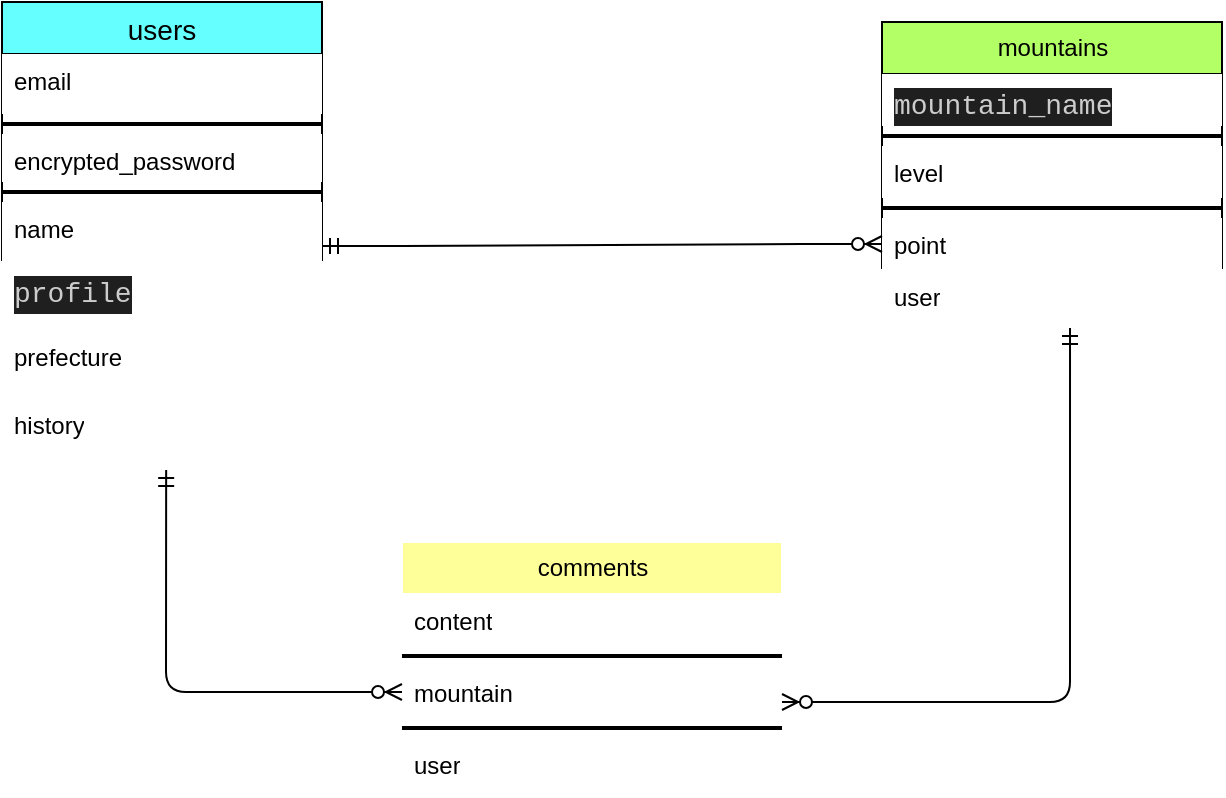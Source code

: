 <mxfile version="21.6.1" type="github">
  <diagram id="cKDSw99Oe8og72lqF9et" name="ページ1">
    <mxGraphModel dx="880" dy="484" grid="1" gridSize="10" guides="1" tooltips="1" connect="1" arrows="1" fold="1" page="1" pageScale="1" pageWidth="827" pageHeight="1169" math="0" shadow="0">
      <root>
        <mxCell id="0" />
        <mxCell id="1" parent="0" />
        <mxCell id="15" value="&lt;font color=&quot;#000000&quot;&gt;comments&lt;/font&gt;" style="swimlane;fontStyle=0;childLayout=stackLayout;horizontal=1;startSize=26;fillColor=#FFFF99;horizontalStack=0;resizeParent=1;resizeParentMax=0;resizeLast=0;collapsible=1;marginBottom=0;html=1;strokeColor=#FFFFFF;" parent="1" vertex="1">
          <mxGeometry x="300" y="320" width="190" height="124" as="geometry" />
        </mxCell>
        <mxCell id="16" value="content" style="text;strokeColor=none;fillColor=default;align=left;verticalAlign=top;spacingLeft=4;spacingRight=4;overflow=hidden;rotatable=0;points=[[0,0.5],[1,0.5]];portConstraint=eastwest;whiteSpace=wrap;html=1;labelBackgroundColor=none;" parent="15" vertex="1">
          <mxGeometry y="26" width="190" height="26" as="geometry" />
        </mxCell>
        <mxCell id="42" value="" style="line;strokeWidth=2;html=1;" parent="15" vertex="1">
          <mxGeometry y="52" width="190" height="10" as="geometry" />
        </mxCell>
        <mxCell id="17" value="mountain" style="text;align=left;verticalAlign=top;spacingLeft=4;spacingRight=4;overflow=hidden;rotatable=0;points=[[0,0.5],[1,0.5]];portConstraint=eastwest;whiteSpace=wrap;html=1;fillColor=default;" parent="15" vertex="1">
          <mxGeometry y="62" width="190" height="26" as="geometry" />
        </mxCell>
        <mxCell id="41" value="" style="line;strokeWidth=2;html=1;" parent="15" vertex="1">
          <mxGeometry y="88" width="190" height="10" as="geometry" />
        </mxCell>
        <mxCell id="18" value="user" style="text;align=left;verticalAlign=top;spacingLeft=4;spacingRight=4;overflow=hidden;rotatable=0;points=[[0,0.5],[1,0.5]];portConstraint=eastwest;whiteSpace=wrap;html=1;fillColor=default;" parent="15" vertex="1">
          <mxGeometry y="98" width="190" height="26" as="geometry" />
        </mxCell>
        <mxCell id="36" value="&lt;font style=&quot;&quot; color=&quot;#000000&quot;&gt;mountains&lt;/font&gt;" style="swimlane;fontStyle=0;childLayout=stackLayout;horizontal=1;startSize=26;fillColor=#B3FF66;horizontalStack=0;resizeParent=1;resizeParentMax=0;resizeLast=0;collapsible=1;marginBottom=0;html=1;" parent="1" vertex="1">
          <mxGeometry x="540" y="60" width="170" height="124" as="geometry" />
        </mxCell>
        <mxCell id="37" value="&lt;div style=&quot;color: rgb(204, 204, 204); background-color: rgb(31, 31, 31); font-family: Consolas, &amp;quot;Courier New&amp;quot;, monospace; font-size: 14px; line-height: 19px;&quot;&gt;mountain_name&lt;/div&gt;" style="text;align=left;verticalAlign=top;spacingLeft=4;spacingRight=4;overflow=hidden;rotatable=0;points=[[0,0.5],[1,0.5]];portConstraint=eastwest;whiteSpace=wrap;html=1;fillColor=default;" parent="36" vertex="1">
          <mxGeometry y="26" width="170" height="26" as="geometry" />
        </mxCell>
        <mxCell id="40" value="" style="line;strokeWidth=2;html=1;" parent="36" vertex="1">
          <mxGeometry y="52" width="170" height="10" as="geometry" />
        </mxCell>
        <mxCell id="38" value="level" style="text;strokeColor=none;fillColor=default;align=left;verticalAlign=top;spacingLeft=4;spacingRight=4;overflow=hidden;rotatable=0;points=[[0,0.5],[1,0.5]];portConstraint=eastwest;whiteSpace=wrap;html=1;" parent="36" vertex="1">
          <mxGeometry y="62" width="170" height="26" as="geometry" />
        </mxCell>
        <mxCell id="43" value="" style="line;strokeWidth=2;html=1;" parent="36" vertex="1">
          <mxGeometry y="88" width="170" height="10" as="geometry" />
        </mxCell>
        <mxCell id="39" value="point" style="text;strokeColor=none;fillColor=default;align=left;verticalAlign=top;spacingLeft=4;spacingRight=4;overflow=hidden;rotatable=0;points=[[0,0.5],[1,0.5]];portConstraint=eastwest;whiteSpace=wrap;html=1;" parent="36" vertex="1">
          <mxGeometry y="98" width="170" height="26" as="geometry" />
        </mxCell>
        <mxCell id="98" value="users" style="swimlane;fontStyle=0;childLayout=stackLayout;horizontal=1;startSize=26;horizontalStack=0;resizeParent=1;resizeParentMax=0;resizeLast=0;collapsible=1;marginBottom=0;align=center;fontSize=14;shadow=0;labelBackgroundColor=none;sketch=0;fillColor=#66FFFF;fontColor=#000000;movable=1;resizable=1;rotatable=1;deletable=1;editable=1;connectable=1;" parent="1" vertex="1">
          <mxGeometry x="100" y="50" width="160" height="130" as="geometry" />
        </mxCell>
        <mxCell id="99" value="email" style="text;strokeColor=none;fillColor=default;spacingLeft=4;spacingRight=4;overflow=hidden;rotatable=0;points=[[0,0.5],[1,0.5]];portConstraint=eastwest;fontSize=12;shadow=0;labelBackgroundColor=none;sketch=0;" parent="98" vertex="1">
          <mxGeometry y="26" width="160" height="30" as="geometry" />
        </mxCell>
        <mxCell id="133" value="" style="line;strokeWidth=2;html=1;" parent="98" vertex="1">
          <mxGeometry y="56" width="160" height="10" as="geometry" />
        </mxCell>
        <mxCell id="100" value="encrypted_password" style="text;strokeColor=none;fillColor=default;spacingLeft=4;spacingRight=4;overflow=hidden;rotatable=0;points=[[0,0.5],[1,0.5]];portConstraint=eastwest;fontSize=12;shadow=0;labelBackgroundColor=none;sketch=0;" parent="98" vertex="1">
          <mxGeometry y="66" width="160" height="24" as="geometry" />
        </mxCell>
        <mxCell id="134" value="" style="line;strokeWidth=2;html=1;" parent="98" vertex="1">
          <mxGeometry y="90" width="160" height="10" as="geometry" />
        </mxCell>
        <mxCell id="101" value="name" style="text;strokeColor=none;fillColor=default;spacingLeft=4;spacingRight=4;overflow=hidden;rotatable=0;points=[[0,0.5],[1,0.5]];portConstraint=eastwest;fontSize=12;shadow=0;labelBackgroundColor=none;sketch=0;" parent="98" vertex="1">
          <mxGeometry y="100" width="160" height="30" as="geometry" />
        </mxCell>
        <mxCell id="138" value="user" style="text;strokeColor=#FFFFFF;fillColor=default;align=left;verticalAlign=top;spacingLeft=4;spacingRight=4;overflow=hidden;rotatable=1;points=[[0,0.5],[1,0.5]];portConstraint=eastwest;whiteSpace=wrap;html=1;movable=1;resizable=1;deletable=1;editable=1;connectable=1;" parent="1" vertex="1">
          <mxGeometry x="540" y="184" width="170" height="26" as="geometry" />
        </mxCell>
        <mxCell id="139" value="&lt;div style=&quot;color: rgb(204, 204, 204); background-color: rgb(31, 31, 31); font-family: Consolas, &amp;quot;Courier New&amp;quot;, monospace; font-size: 14px; line-height: 19px;&quot;&gt;profile&lt;/div&gt;" style="text;strokeColor=#FFFFFF;fillColor=default;align=left;verticalAlign=top;spacingLeft=4;spacingRight=4;overflow=hidden;rotatable=0;points=[[0,0.5],[1,0.5]];portConstraint=eastwest;whiteSpace=wrap;html=1;" parent="1" vertex="1">
          <mxGeometry x="100" y="180" width="160" height="34" as="geometry" />
        </mxCell>
        <mxCell id="140" value="prefecture" style="text;strokeColor=#FFFFFF;fillColor=default;align=left;verticalAlign=top;spacingLeft=4;spacingRight=4;overflow=hidden;rotatable=0;points=[[0,0.5],[1,0.5]];portConstraint=eastwest;whiteSpace=wrap;html=1;" parent="1" vertex="1">
          <mxGeometry x="100" y="214" width="160" height="34" as="geometry" />
        </mxCell>
        <mxCell id="141" value="history" style="text;strokeColor=#FFFFFF;fillColor=default;align=left;verticalAlign=top;spacingLeft=4;spacingRight=4;overflow=hidden;rotatable=0;points=[[0,0.5],[1,0.5]];portConstraint=eastwest;whiteSpace=wrap;html=1;" parent="1" vertex="1">
          <mxGeometry x="100" y="248" width="160" height="34" as="geometry" />
        </mxCell>
        <mxCell id="142" value="" style="edgeStyle=entityRelationEdgeStyle;fontSize=12;html=1;endArrow=ERzeroToMany;startArrow=ERmandOne;fontColor=#000000;entryX=0;entryY=0.5;entryDx=0;entryDy=0;" parent="1" target="39" edge="1">
          <mxGeometry width="100" height="100" relative="1" as="geometry">
            <mxPoint x="260" y="172" as="sourcePoint" />
            <mxPoint x="530" y="170" as="targetPoint" />
          </mxGeometry>
        </mxCell>
        <mxCell id="143" value="" style="edgeStyle=elbowEdgeStyle;fontSize=12;html=1;endArrow=ERzeroToMany;startArrow=ERmandOne;fontColor=#000000;exitX=0.513;exitY=1.059;exitDx=0;exitDy=0;exitPerimeter=0;entryX=0;entryY=0.5;entryDx=0;entryDy=0;" parent="1" source="141" target="17" edge="1">
          <mxGeometry width="100" height="100" relative="1" as="geometry">
            <mxPoint x="160" y="310" as="sourcePoint" />
            <mxPoint x="290" y="400" as="targetPoint" />
            <Array as="points">
              <mxPoint x="182" y="360" />
            </Array>
          </mxGeometry>
        </mxCell>
        <mxCell id="144" value="" style="edgeStyle=elbowEdgeStyle;fontSize=12;html=1;endArrow=ERzeroToMany;startArrow=ERmandOne;fontColor=#000000;exitX=0.553;exitY=1.115;exitDx=0;exitDy=0;exitPerimeter=0;" parent="1" source="138" edge="1">
          <mxGeometry width="100" height="100" relative="1" as="geometry">
            <mxPoint x="670" y="248" as="sourcePoint" />
            <mxPoint x="490" y="400" as="targetPoint" />
            <Array as="points">
              <mxPoint x="634" y="390" />
              <mxPoint x="640" y="370" />
            </Array>
          </mxGeometry>
        </mxCell>
      </root>
    </mxGraphModel>
  </diagram>
</mxfile>
